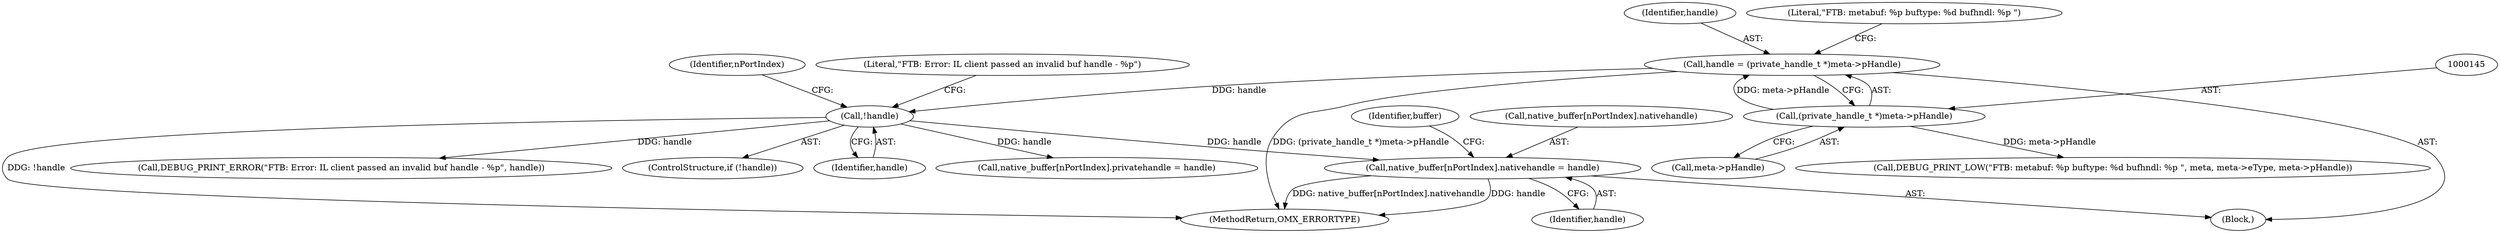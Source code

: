 digraph "0_Android_5b82f4f90c3d531313714df4b936f92fb0ff15cf_1@array" {
"1000203" [label="(Call,native_buffer[nPortIndex].nativehandle = handle)"];
"1000159" [label="(Call,!handle)"];
"1000142" [label="(Call,handle = (private_handle_t *)meta->pHandle)"];
"1000144" [label="(Call,(private_handle_t *)meta->pHandle)"];
"1000168" [label="(Identifier,nPortIndex)"];
"1000299" [label="(MethodReturn,OMX_ERRORTYPE)"];
"1000162" [label="(Call,DEBUG_PRINT_ERROR(\"FTB: Error: IL client passed an invalid buf handle - %p\", handle))"];
"1000142" [label="(Call,handle = (private_handle_t *)meta->pHandle)"];
"1000204" [label="(Call,native_buffer[nPortIndex].nativehandle)"];
"1000158" [label="(ControlStructure,if (!handle))"];
"1000144" [label="(Call,(private_handle_t *)meta->pHandle)"];
"1000143" [label="(Identifier,handle)"];
"1000160" [label="(Identifier,handle)"];
"1000150" [label="(Literal,\"FTB: metabuf: %p buftype: %d bufhndl: %p \")"];
"1000159" [label="(Call,!handle)"];
"1000110" [label="(Block,)"];
"1000149" [label="(Call,DEBUG_PRINT_LOW(\"FTB: metabuf: %p buftype: %d bufhndl: %p \", meta, meta->eType, meta->pHandle))"];
"1000212" [label="(Identifier,buffer)"];
"1000163" [label="(Literal,\"FTB: Error: IL client passed an invalid buf handle - %p\")"];
"1000209" [label="(Identifier,handle)"];
"1000203" [label="(Call,native_buffer[nPortIndex].nativehandle = handle)"];
"1000196" [label="(Call,native_buffer[nPortIndex].privatehandle = handle)"];
"1000146" [label="(Call,meta->pHandle)"];
"1000203" -> "1000110"  [label="AST: "];
"1000203" -> "1000209"  [label="CFG: "];
"1000204" -> "1000203"  [label="AST: "];
"1000209" -> "1000203"  [label="AST: "];
"1000212" -> "1000203"  [label="CFG: "];
"1000203" -> "1000299"  [label="DDG: handle"];
"1000203" -> "1000299"  [label="DDG: native_buffer[nPortIndex].nativehandle"];
"1000159" -> "1000203"  [label="DDG: handle"];
"1000159" -> "1000158"  [label="AST: "];
"1000159" -> "1000160"  [label="CFG: "];
"1000160" -> "1000159"  [label="AST: "];
"1000163" -> "1000159"  [label="CFG: "];
"1000168" -> "1000159"  [label="CFG: "];
"1000159" -> "1000299"  [label="DDG: !handle"];
"1000142" -> "1000159"  [label="DDG: handle"];
"1000159" -> "1000162"  [label="DDG: handle"];
"1000159" -> "1000196"  [label="DDG: handle"];
"1000142" -> "1000110"  [label="AST: "];
"1000142" -> "1000144"  [label="CFG: "];
"1000143" -> "1000142"  [label="AST: "];
"1000144" -> "1000142"  [label="AST: "];
"1000150" -> "1000142"  [label="CFG: "];
"1000142" -> "1000299"  [label="DDG: (private_handle_t *)meta->pHandle"];
"1000144" -> "1000142"  [label="DDG: meta->pHandle"];
"1000144" -> "1000146"  [label="CFG: "];
"1000145" -> "1000144"  [label="AST: "];
"1000146" -> "1000144"  [label="AST: "];
"1000144" -> "1000149"  [label="DDG: meta->pHandle"];
}
